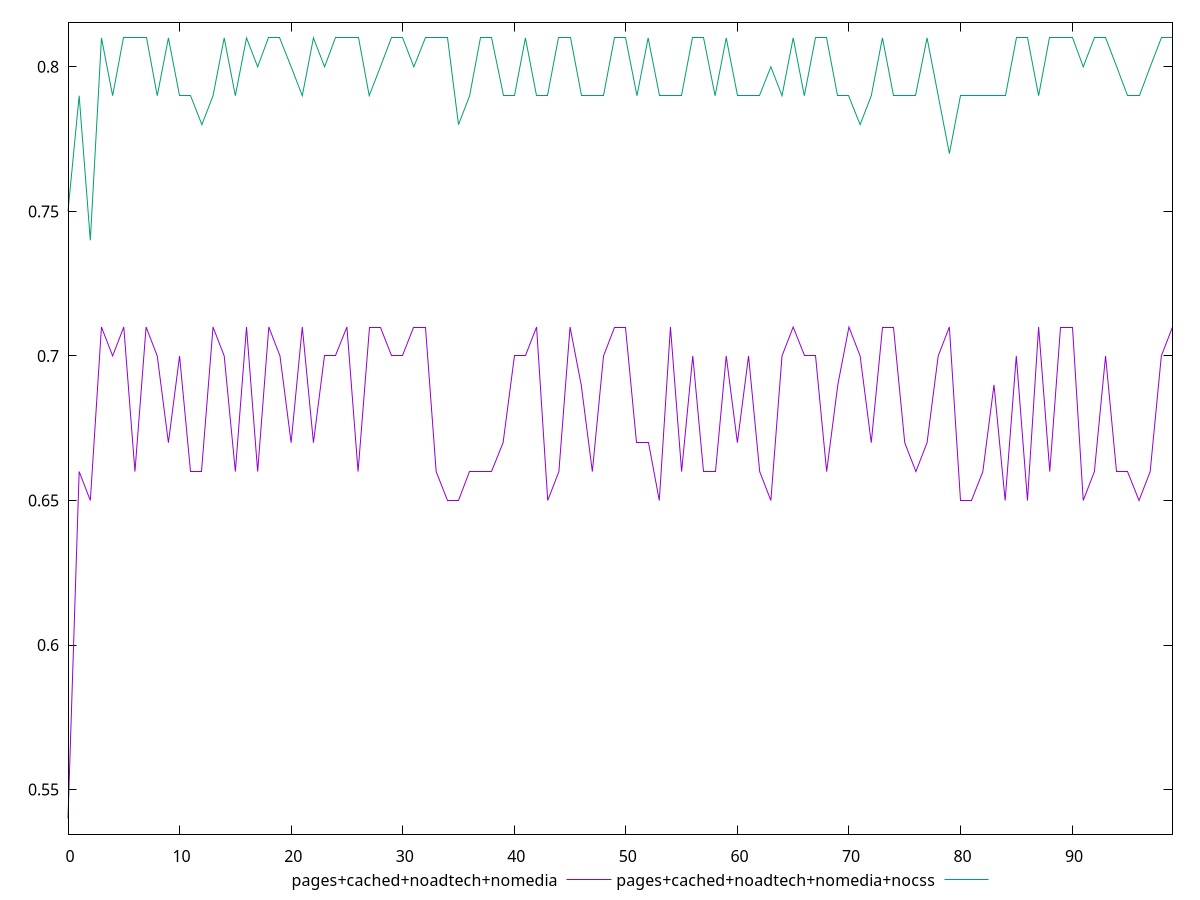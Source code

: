 reset

$pagesCachedNoadtechNomedia <<EOF
0 0.54
1 0.66
2 0.65
3 0.71
4 0.7
5 0.71
6 0.66
7 0.71
8 0.7
9 0.67
10 0.7
11 0.66
12 0.66
13 0.71
14 0.7
15 0.66
16 0.71
17 0.66
18 0.71
19 0.7
20 0.67
21 0.71
22 0.67
23 0.7
24 0.7
25 0.71
26 0.66
27 0.71
28 0.71
29 0.7
30 0.7
31 0.71
32 0.71
33 0.66
34 0.65
35 0.65
36 0.66
37 0.66
38 0.66
39 0.67
40 0.7
41 0.7
42 0.71
43 0.65
44 0.66
45 0.71
46 0.69
47 0.66
48 0.7
49 0.71
50 0.71
51 0.67
52 0.67
53 0.65
54 0.71
55 0.66
56 0.7
57 0.66
58 0.66
59 0.7
60 0.67
61 0.7
62 0.66
63 0.65
64 0.7
65 0.71
66 0.7
67 0.7
68 0.66
69 0.69
70 0.71
71 0.7
72 0.67
73 0.71
74 0.71
75 0.67
76 0.66
77 0.67
78 0.7
79 0.71
80 0.65
81 0.65
82 0.66
83 0.69
84 0.65
85 0.7
86 0.65
87 0.71
88 0.66
89 0.71
90 0.71
91 0.65
92 0.66
93 0.7
94 0.66
95 0.66
96 0.65
97 0.66
98 0.7
99 0.71
EOF

$pagesCachedNoadtechNomediaNocss <<EOF
0 0.75
1 0.79
2 0.74
3 0.81
4 0.79
5 0.81
6 0.81
7 0.81
8 0.79
9 0.81
10 0.79
11 0.79
12 0.78
13 0.79
14 0.81
15 0.79
16 0.81
17 0.8
18 0.81
19 0.81
20 0.8
21 0.79
22 0.81
23 0.8
24 0.81
25 0.81
26 0.81
27 0.79
28 0.8
29 0.81
30 0.81
31 0.8
32 0.81
33 0.81
34 0.81
35 0.78
36 0.79
37 0.81
38 0.81
39 0.79
40 0.79
41 0.81
42 0.79
43 0.79
44 0.81
45 0.81
46 0.79
47 0.79
48 0.79
49 0.81
50 0.81
51 0.79
52 0.81
53 0.79
54 0.79
55 0.79
56 0.81
57 0.81
58 0.79
59 0.81
60 0.79
61 0.79
62 0.79
63 0.8
64 0.79
65 0.81
66 0.79
67 0.81
68 0.81
69 0.79
70 0.79
71 0.78
72 0.79
73 0.81
74 0.79
75 0.79
76 0.79
77 0.81
78 0.79
79 0.77
80 0.79
81 0.79
82 0.79
83 0.79
84 0.79
85 0.81
86 0.81
87 0.79
88 0.81
89 0.81
90 0.81
91 0.8
92 0.81
93 0.81
94 0.8
95 0.79
96 0.79
97 0.8
98 0.81
99 0.81
EOF

set key outside below
set xrange [0:99]
set yrange [0.5346000000000001:0.8154]
set trange [0.5346000000000001:0.8154]
set terminal svg size 640, 520 enhanced background rgb 'white'
set output "report_00019_2021-02-10T18-14-37.922Z//meta/score/comparison/line/3_vs_4.svg"

plot $pagesCachedNoadtechNomedia title "pages+cached+noadtech+nomedia" with line, \
     $pagesCachedNoadtechNomediaNocss title "pages+cached+noadtech+nomedia+nocss" with line

reset
